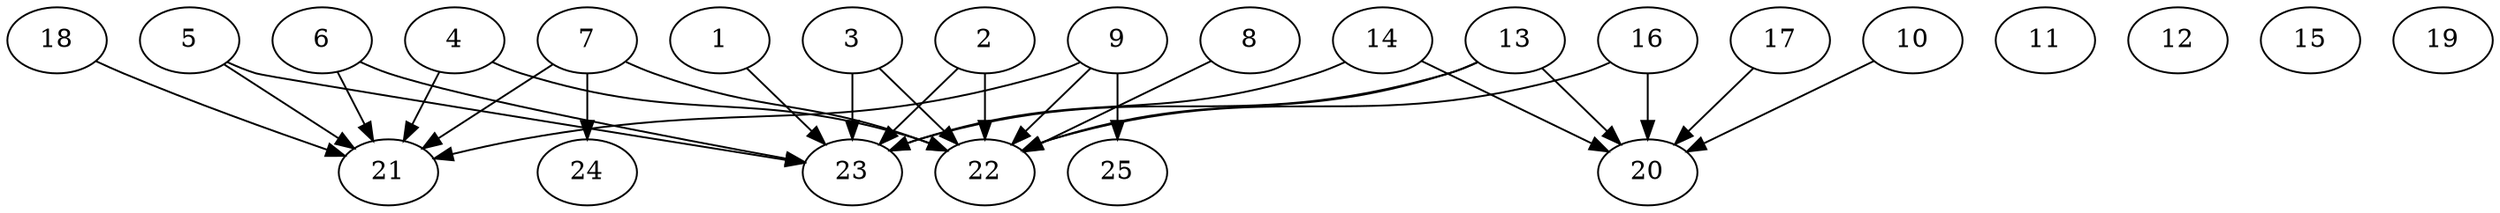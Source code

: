 // DAG automatically generated by daggen at Thu Oct  3 14:00:40 2019
// ./daggen --dot -n 25 --ccr 0.5 --fat 0.9 --regular 0.9 --density 0.5 --mindata 5242880 --maxdata 52428800 
digraph G {
  1 [size="47472640", alpha="0.00", expect_size="23736320"] 
  1 -> 23 [size ="23736320"]
  2 [size="34136064", alpha="0.02", expect_size="17068032"] 
  2 -> 22 [size ="17068032"]
  2 -> 23 [size ="17068032"]
  3 [size="27293696", alpha="0.01", expect_size="13646848"] 
  3 -> 22 [size ="13646848"]
  3 -> 23 [size ="13646848"]
  4 [size="34992128", alpha="0.09", expect_size="17496064"] 
  4 -> 21 [size ="17496064"]
  4 -> 22 [size ="17496064"]
  5 [size="40456192", alpha="0.16", expect_size="20228096"] 
  5 -> 21 [size ="20228096"]
  5 -> 23 [size ="20228096"]
  6 [size="71813120", alpha="0.10", expect_size="35906560"] 
  6 -> 21 [size ="35906560"]
  6 -> 23 [size ="35906560"]
  7 [size="18632704", alpha="0.12", expect_size="9316352"] 
  7 -> 21 [size ="9316352"]
  7 -> 22 [size ="9316352"]
  7 -> 24 [size ="9316352"]
  8 [size="80879616", alpha="0.15", expect_size="40439808"] 
  8 -> 22 [size ="40439808"]
  9 [size="38189056", alpha="0.03", expect_size="19094528"] 
  9 -> 21 [size ="19094528"]
  9 -> 22 [size ="19094528"]
  9 -> 25 [size ="19094528"]
  10 [size="84154368", alpha="0.19", expect_size="42077184"] 
  10 -> 20 [size ="42077184"]
  11 [size="60053504", alpha="0.01", expect_size="30026752"] 
  12 [size="60659712", alpha="0.09", expect_size="30329856"] 
  13 [size="72050688", alpha="0.09", expect_size="36025344"] 
  13 -> 20 [size ="36025344"]
  13 -> 22 [size ="36025344"]
  13 -> 23 [size ="36025344"]
  14 [size="74780672", alpha="0.15", expect_size="37390336"] 
  14 -> 20 [size ="37390336"]
  14 -> 23 [size ="37390336"]
  15 [size="23656448", alpha="0.12", expect_size="11828224"] 
  16 [size="96858112", alpha="0.12", expect_size="48429056"] 
  16 -> 20 [size ="48429056"]
  16 -> 22 [size ="48429056"]
  17 [size="49412096", alpha="0.10", expect_size="24706048"] 
  17 -> 20 [size ="24706048"]
  18 [size="13170688", alpha="0.12", expect_size="6585344"] 
  18 -> 21 [size ="6585344"]
  19 [size="84334592", alpha="0.14", expect_size="42167296"] 
  20 [size="96647168", alpha="0.15", expect_size="48323584"] 
  21 [size="91113472", alpha="0.03", expect_size="45556736"] 
  22 [size="94337024", alpha="0.17", expect_size="47168512"] 
  23 [size="44042240", alpha="0.14", expect_size="22021120"] 
  24 [size="84408320", alpha="0.17", expect_size="42204160"] 
  25 [size="60000256", alpha="0.05", expect_size="30000128"] 
}
